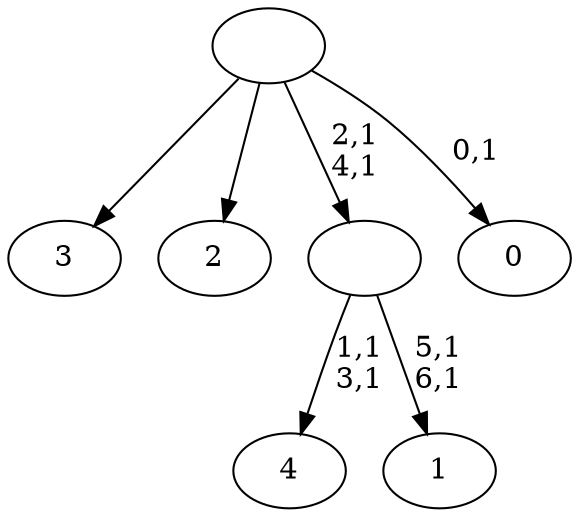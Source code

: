 digraph T {
	12 [label="4"]
	9 [label="3"]
	8 [label="2"]
	7 [label="1"]
	4 [label=""]
	2 [label="0"]
	0 [label=""]
	4 -> 7 [label="5,1\n6,1"]
	4 -> 12 [label="1,1\n3,1"]
	0 -> 2 [label="0,1"]
	0 -> 4 [label="2,1\n4,1"]
	0 -> 9 [label=""]
	0 -> 8 [label=""]
}
